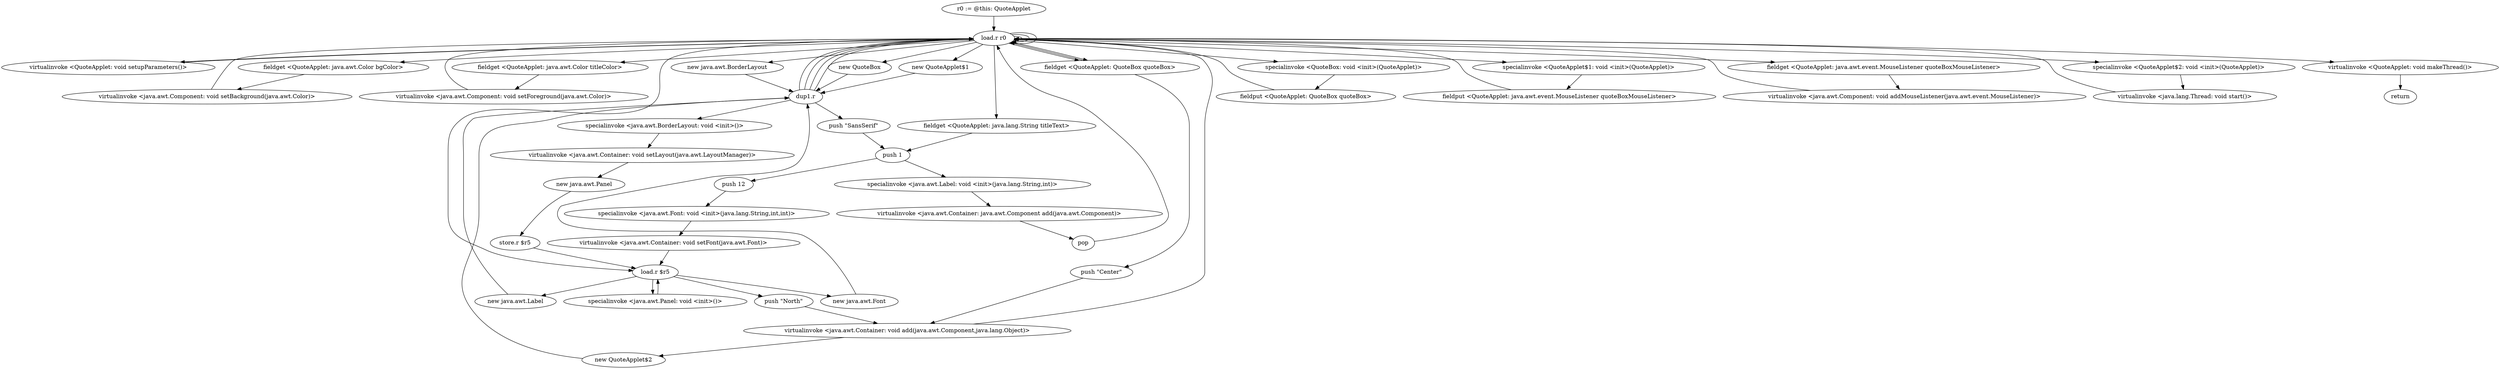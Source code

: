 digraph "" {
    "r0 := @this: QuoteApplet"
    "load.r r0"
    "r0 := @this: QuoteApplet"->"load.r r0";
    "virtualinvoke <QuoteApplet: void setupParameters()>"
    "load.r r0"->"virtualinvoke <QuoteApplet: void setupParameters()>";
    "virtualinvoke <QuoteApplet: void setupParameters()>"->"load.r r0";
    "load.r r0"->"load.r r0";
    "fieldget <QuoteApplet: java.awt.Color bgColor>"
    "load.r r0"->"fieldget <QuoteApplet: java.awt.Color bgColor>";
    "virtualinvoke <java.awt.Component: void setBackground(java.awt.Color)>"
    "fieldget <QuoteApplet: java.awt.Color bgColor>"->"virtualinvoke <java.awt.Component: void setBackground(java.awt.Color)>";
    "virtualinvoke <java.awt.Component: void setBackground(java.awt.Color)>"->"load.r r0";
    "load.r r0"->"load.r r0";
    "fieldget <QuoteApplet: java.awt.Color titleColor>"
    "load.r r0"->"fieldget <QuoteApplet: java.awt.Color titleColor>";
    "virtualinvoke <java.awt.Component: void setForeground(java.awt.Color)>"
    "fieldget <QuoteApplet: java.awt.Color titleColor>"->"virtualinvoke <java.awt.Component: void setForeground(java.awt.Color)>";
    "virtualinvoke <java.awt.Component: void setForeground(java.awt.Color)>"->"load.r r0";
    "new java.awt.BorderLayout"
    "load.r r0"->"new java.awt.BorderLayout";
    "dup1.r"
    "new java.awt.BorderLayout"->"dup1.r";
    "specialinvoke <java.awt.BorderLayout: void <init>()>"
    "dup1.r"->"specialinvoke <java.awt.BorderLayout: void <init>()>";
    "virtualinvoke <java.awt.Container: void setLayout(java.awt.LayoutManager)>"
    "specialinvoke <java.awt.BorderLayout: void <init>()>"->"virtualinvoke <java.awt.Container: void setLayout(java.awt.LayoutManager)>";
    "new java.awt.Panel"
    "virtualinvoke <java.awt.Container: void setLayout(java.awt.LayoutManager)>"->"new java.awt.Panel";
    "store.r $r5"
    "new java.awt.Panel"->"store.r $r5";
    "load.r $r5"
    "store.r $r5"->"load.r $r5";
    "specialinvoke <java.awt.Panel: void <init>()>"
    "load.r $r5"->"specialinvoke <java.awt.Panel: void <init>()>";
    "specialinvoke <java.awt.Panel: void <init>()>"->"load.r $r5";
    "new java.awt.Font"
    "load.r $r5"->"new java.awt.Font";
    "new java.awt.Font"->"dup1.r";
    "push \"SansSerif\""
    "dup1.r"->"push \"SansSerif\"";
    "push 1"
    "push \"SansSerif\""->"push 1";
    "push 12"
    "push 1"->"push 12";
    "specialinvoke <java.awt.Font: void <init>(java.lang.String,int,int)>"
    "push 12"->"specialinvoke <java.awt.Font: void <init>(java.lang.String,int,int)>";
    "virtualinvoke <java.awt.Container: void setFont(java.awt.Font)>"
    "specialinvoke <java.awt.Font: void <init>(java.lang.String,int,int)>"->"virtualinvoke <java.awt.Container: void setFont(java.awt.Font)>";
    "virtualinvoke <java.awt.Container: void setFont(java.awt.Font)>"->"load.r $r5";
    "new java.awt.Label"
    "load.r $r5"->"new java.awt.Label";
    "new java.awt.Label"->"dup1.r";
    "dup1.r"->"load.r r0";
    "fieldget <QuoteApplet: java.lang.String titleText>"
    "load.r r0"->"fieldget <QuoteApplet: java.lang.String titleText>";
    "fieldget <QuoteApplet: java.lang.String titleText>"->"push 1";
    "specialinvoke <java.awt.Label: void <init>(java.lang.String,int)>"
    "push 1"->"specialinvoke <java.awt.Label: void <init>(java.lang.String,int)>";
    "virtualinvoke <java.awt.Container: java.awt.Component add(java.awt.Component)>"
    "specialinvoke <java.awt.Label: void <init>(java.lang.String,int)>"->"virtualinvoke <java.awt.Container: java.awt.Component add(java.awt.Component)>";
    "pop"
    "virtualinvoke <java.awt.Container: java.awt.Component add(java.awt.Component)>"->"pop";
    "pop"->"load.r r0";
    "new QuoteBox"
    "load.r r0"->"new QuoteBox";
    "new QuoteBox"->"dup1.r";
    "dup1.r"->"load.r r0";
    "specialinvoke <QuoteBox: void <init>(QuoteApplet)>"
    "load.r r0"->"specialinvoke <QuoteBox: void <init>(QuoteApplet)>";
    "fieldput <QuoteApplet: QuoteBox quoteBox>"
    "specialinvoke <QuoteBox: void <init>(QuoteApplet)>"->"fieldput <QuoteApplet: QuoteBox quoteBox>";
    "fieldput <QuoteApplet: QuoteBox quoteBox>"->"load.r r0";
    "new QuoteApplet$1"
    "load.r r0"->"new QuoteApplet$1";
    "new QuoteApplet$1"->"dup1.r";
    "dup1.r"->"load.r r0";
    "specialinvoke <QuoteApplet$1: void <init>(QuoteApplet)>"
    "load.r r0"->"specialinvoke <QuoteApplet$1: void <init>(QuoteApplet)>";
    "fieldput <QuoteApplet: java.awt.event.MouseListener quoteBoxMouseListener>"
    "specialinvoke <QuoteApplet$1: void <init>(QuoteApplet)>"->"fieldput <QuoteApplet: java.awt.event.MouseListener quoteBoxMouseListener>";
    "fieldput <QuoteApplet: java.awt.event.MouseListener quoteBoxMouseListener>"->"load.r r0";
    "fieldget <QuoteApplet: QuoteBox quoteBox>"
    "load.r r0"->"fieldget <QuoteApplet: QuoteBox quoteBox>";
    "fieldget <QuoteApplet: QuoteBox quoteBox>"->"load.r r0";
    "fieldget <QuoteApplet: java.awt.event.MouseListener quoteBoxMouseListener>"
    "load.r r0"->"fieldget <QuoteApplet: java.awt.event.MouseListener quoteBoxMouseListener>";
    "virtualinvoke <java.awt.Component: void addMouseListener(java.awt.event.MouseListener)>"
    "fieldget <QuoteApplet: java.awt.event.MouseListener quoteBoxMouseListener>"->"virtualinvoke <java.awt.Component: void addMouseListener(java.awt.event.MouseListener)>";
    "virtualinvoke <java.awt.Component: void addMouseListener(java.awt.event.MouseListener)>"->"load.r r0";
    "load.r r0"->"load.r r0";
    "load.r r0"->"fieldget <QuoteApplet: QuoteBox quoteBox>";
    "push \"Center\""
    "fieldget <QuoteApplet: QuoteBox quoteBox>"->"push \"Center\"";
    "virtualinvoke <java.awt.Container: void add(java.awt.Component,java.lang.Object)>"
    "push \"Center\""->"virtualinvoke <java.awt.Container: void add(java.awt.Component,java.lang.Object)>";
    "virtualinvoke <java.awt.Container: void add(java.awt.Component,java.lang.Object)>"->"load.r r0";
    "load.r r0"->"load.r $r5";
    "push \"North\""
    "load.r $r5"->"push \"North\"";
    "push \"North\""->"virtualinvoke <java.awt.Container: void add(java.awt.Component,java.lang.Object)>";
    "new QuoteApplet$2"
    "virtualinvoke <java.awt.Container: void add(java.awt.Component,java.lang.Object)>"->"new QuoteApplet$2";
    "new QuoteApplet$2"->"dup1.r";
    "dup1.r"->"load.r r0";
    "specialinvoke <QuoteApplet$2: void <init>(QuoteApplet)>"
    "load.r r0"->"specialinvoke <QuoteApplet$2: void <init>(QuoteApplet)>";
    "virtualinvoke <java.lang.Thread: void start()>"
    "specialinvoke <QuoteApplet$2: void <init>(QuoteApplet)>"->"virtualinvoke <java.lang.Thread: void start()>";
    "virtualinvoke <java.lang.Thread: void start()>"->"load.r r0";
    "virtualinvoke <QuoteApplet: void makeThread()>"
    "load.r r0"->"virtualinvoke <QuoteApplet: void makeThread()>";
    "return"
    "virtualinvoke <QuoteApplet: void makeThread()>"->"return";
}

